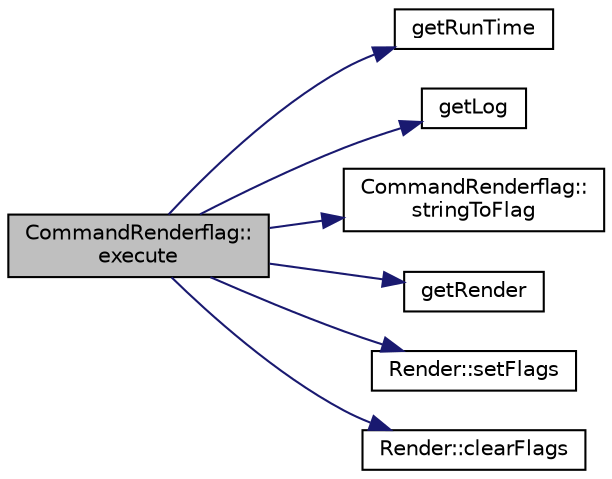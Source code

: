 digraph "CommandRenderflag::execute"
{
 // INTERACTIVE_SVG=YES
  edge [fontname="Helvetica",fontsize="10",labelfontname="Helvetica",labelfontsize="10"];
  node [fontname="Helvetica",fontsize="10",shape=record];
  rankdir="LR";
  Node1 [label="CommandRenderflag::\lexecute",height=0.2,width=0.4,color="black", fillcolor="grey75", style="filled" fontcolor="black"];
  Node1 -> Node2 [color="midnightblue",fontsize="10",style="solid",fontname="Helvetica"];
  Node2 [label="getRunTime",height=0.2,width=0.4,color="black", fillcolor="white", style="filled",URL="$_run_time_8h.html#a5725e2249d7e2af1a5c46bbd31084a85"];
  Node1 -> Node3 [color="midnightblue",fontsize="10",style="solid",fontname="Helvetica"];
  Node3 [label="getLog",height=0.2,width=0.4,color="black", fillcolor="white", style="filled",URL="$_log_8h.html#aa2f604b13755d77658307017af86624a"];
  Node1 -> Node4 [color="midnightblue",fontsize="10",style="solid",fontname="Helvetica"];
  Node4 [label="CommandRenderflag::\lstringToFlag",height=0.2,width=0.4,color="black", fillcolor="white", style="filled",URL="$class_command_renderflag.html#a9afa1e6c22bd8479cd7ec81d770f10bf"];
  Node1 -> Node5 [color="midnightblue",fontsize="10",style="solid",fontname="Helvetica"];
  Node5 [label="getRender",height=0.2,width=0.4,color="black", fillcolor="white", style="filled",URL="$_render_8h.html#a812cfcbdabb65847ea87dfed9fafc69d"];
  Node1 -> Node6 [color="midnightblue",fontsize="10",style="solid",fontname="Helvetica"];
  Node6 [label="Render::setFlags",height=0.2,width=0.4,color="black", fillcolor="white", style="filled",URL="$class_render.html#afd402df2d4eb19b0abdb66690f1b3f68",tooltip="Sets bitflags, changes state of renderer in some way. "];
  Node1 -> Node7 [color="midnightblue",fontsize="10",style="solid",fontname="Helvetica"];
  Node7 [label="Render::clearFlags",height=0.2,width=0.4,color="black", fillcolor="white", style="filled",URL="$class_render.html#a29bd3ff2418b30974ee389481ada6bbc",tooltip="Clears bitflags, changes state of renderer in some way. "];
}
